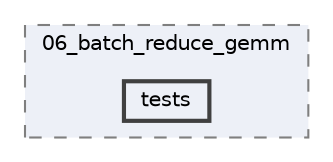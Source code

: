 digraph "/home/runner/work/machine-learning-compilers/machine-learning-compilers/src/submissions/03_neon/06_batch_reduce_gemm/tests"
{
 // LATEX_PDF_SIZE
  bgcolor="transparent";
  edge [fontname=Helvetica,fontsize=10,labelfontname=Helvetica,labelfontsize=10];
  node [fontname=Helvetica,fontsize=10,shape=box,height=0.2,width=0.4];
  compound=true
  subgraph clusterdir_f78ac28d176dc5803113e6f9814f5964 {
    graph [ bgcolor="#edf0f7", pencolor="grey50", label="06_batch_reduce_gemm", fontname=Helvetica,fontsize=10 style="filled,dashed", URL="dir_f78ac28d176dc5803113e6f9814f5964.html",tooltip=""]
  dir_b45014a08b95acf9511f02041b27a6de [label="tests", fillcolor="#edf0f7", color="grey25", style="filled,bold", URL="dir_b45014a08b95acf9511f02041b27a6de.html",tooltip=""];
  }
}
